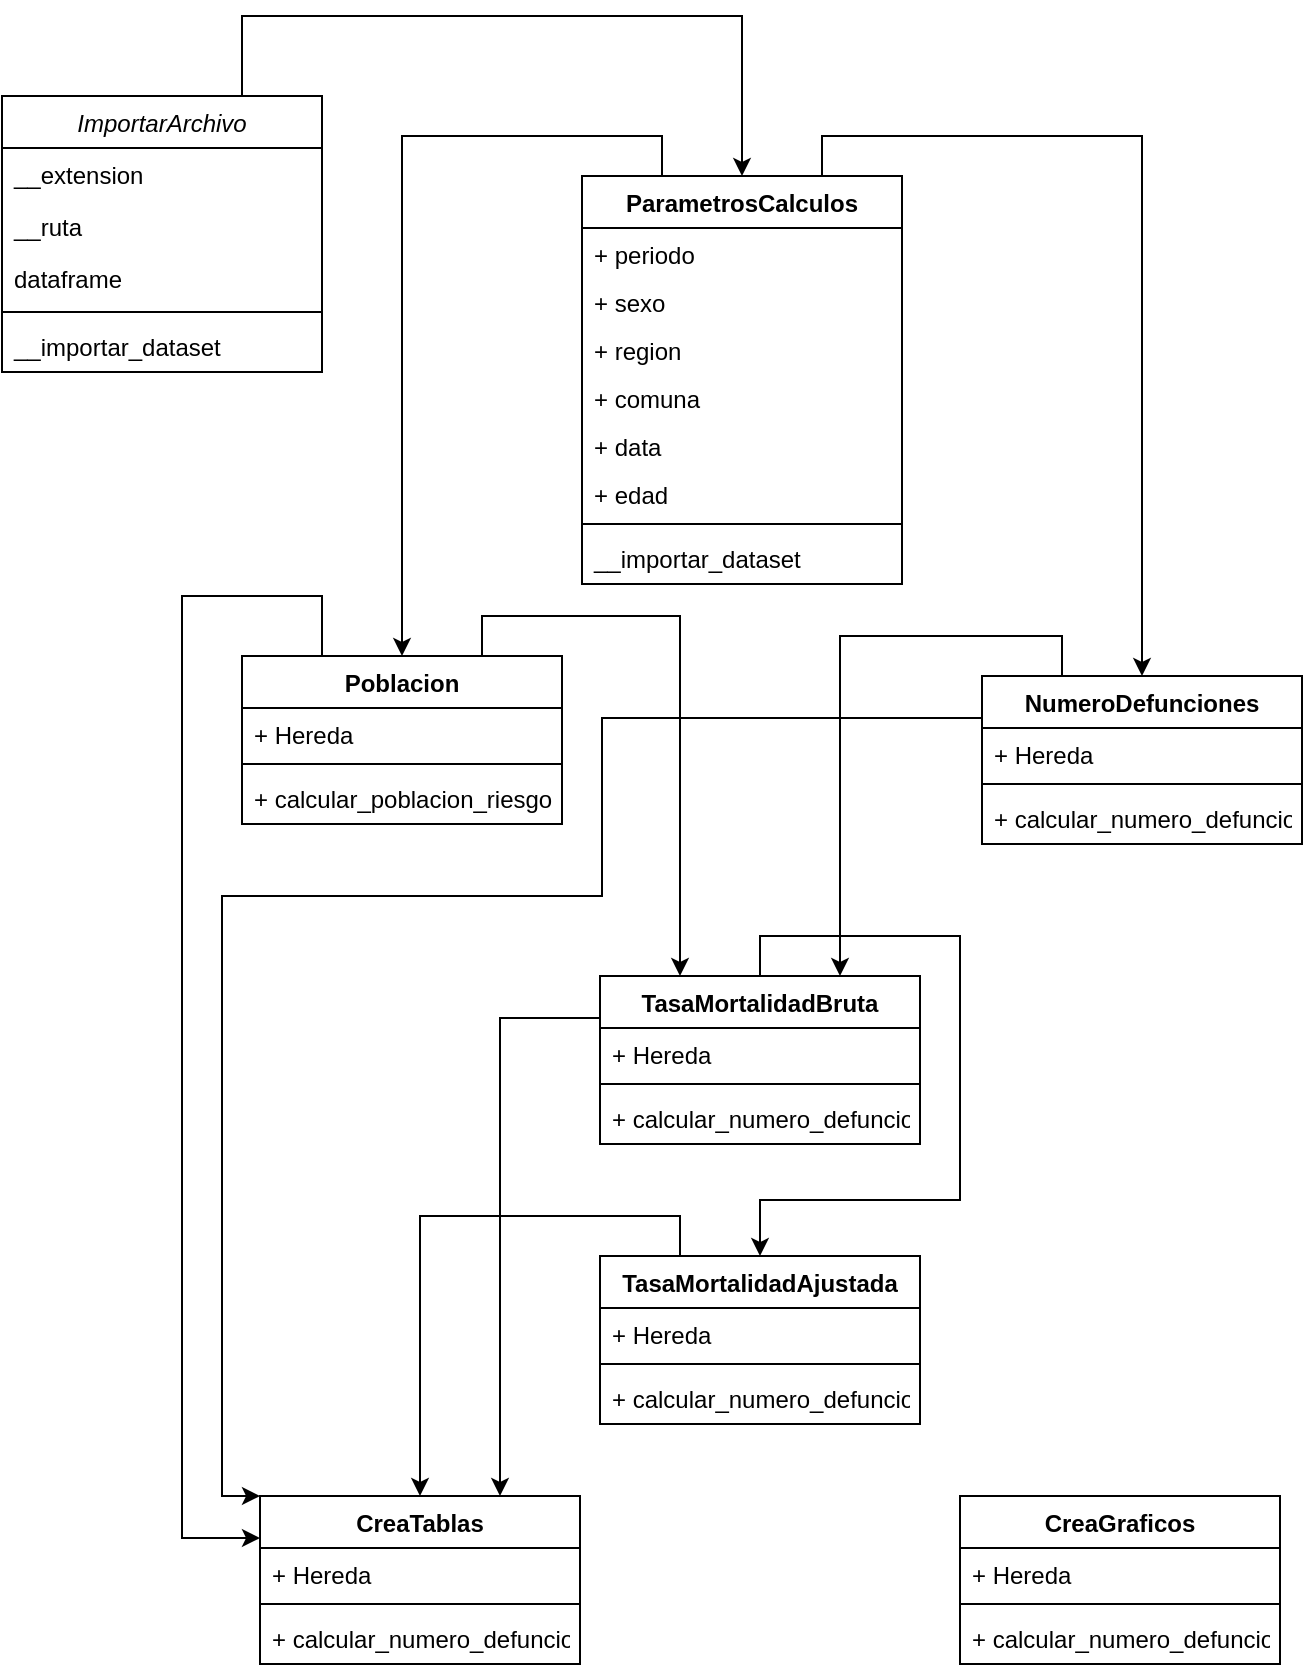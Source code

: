 <mxfile version="16.5.1" type="device"><diagram id="C5RBs43oDa-KdzZeNtuy" name="Page-1"><mxGraphModel dx="1820" dy="1010" grid="1" gridSize="10" guides="1" tooltips="1" connect="1" arrows="1" fold="1" page="1" pageScale="1" pageWidth="827" pageHeight="1169" math="0" shadow="0"><root><mxCell id="WIyWlLk6GJQsqaUBKTNV-0"/><mxCell id="WIyWlLk6GJQsqaUBKTNV-1" parent="WIyWlLk6GJQsqaUBKTNV-0"/><mxCell id="blr62Pe_u3Ho1g_nkJfP-70" style="edgeStyle=orthogonalEdgeStyle;rounded=0;orthogonalLoop=1;jettySize=auto;html=1;exitX=0.75;exitY=0;exitDx=0;exitDy=0;entryX=0.5;entryY=0;entryDx=0;entryDy=0;" edge="1" parent="WIyWlLk6GJQsqaUBKTNV-1" source="zkfFHV4jXpPFQw0GAbJ--0" target="blr62Pe_u3Ho1g_nkJfP-22"><mxGeometry relative="1" as="geometry"><Array as="points"><mxPoint x="150" y="70"/><mxPoint x="400" y="70"/></Array></mxGeometry></mxCell><mxCell id="zkfFHV4jXpPFQw0GAbJ--0" value="ImportarArchivo" style="swimlane;fontStyle=2;align=center;verticalAlign=top;childLayout=stackLayout;horizontal=1;startSize=26;horizontalStack=0;resizeParent=1;resizeLast=0;collapsible=1;marginBottom=0;rounded=0;shadow=0;strokeWidth=1;" parent="WIyWlLk6GJQsqaUBKTNV-1" vertex="1"><mxGeometry x="30" y="110" width="160" height="138" as="geometry"><mxRectangle x="230" y="140" width="160" height="26" as="alternateBounds"/></mxGeometry></mxCell><mxCell id="zkfFHV4jXpPFQw0GAbJ--2" value="__extension" style="text;align=left;verticalAlign=top;spacingLeft=4;spacingRight=4;overflow=hidden;rotatable=0;points=[[0,0.5],[1,0.5]];portConstraint=eastwest;rounded=0;shadow=0;html=0;" parent="zkfFHV4jXpPFQw0GAbJ--0" vertex="1"><mxGeometry y="26" width="160" height="26" as="geometry"/></mxCell><mxCell id="zkfFHV4jXpPFQw0GAbJ--3" value="__ruta" style="text;align=left;verticalAlign=top;spacingLeft=4;spacingRight=4;overflow=hidden;rotatable=0;points=[[0,0.5],[1,0.5]];portConstraint=eastwest;rounded=0;shadow=0;html=0;" parent="zkfFHV4jXpPFQw0GAbJ--0" vertex="1"><mxGeometry y="52" width="160" height="26" as="geometry"/></mxCell><mxCell id="zkfFHV4jXpPFQw0GAbJ--1" value="dataframe" style="text;align=left;verticalAlign=top;spacingLeft=4;spacingRight=4;overflow=hidden;rotatable=0;points=[[0,0.5],[1,0.5]];portConstraint=eastwest;" parent="zkfFHV4jXpPFQw0GAbJ--0" vertex="1"><mxGeometry y="78" width="160" height="26" as="geometry"/></mxCell><mxCell id="zkfFHV4jXpPFQw0GAbJ--4" value="" style="line;html=1;strokeWidth=1;align=left;verticalAlign=middle;spacingTop=-1;spacingLeft=3;spacingRight=3;rotatable=0;labelPosition=right;points=[];portConstraint=eastwest;" parent="zkfFHV4jXpPFQw0GAbJ--0" vertex="1"><mxGeometry y="104" width="160" height="8" as="geometry"/></mxCell><mxCell id="zkfFHV4jXpPFQw0GAbJ--5" value="__importar_dataset" style="text;align=left;verticalAlign=top;spacingLeft=4;spacingRight=4;overflow=hidden;rotatable=0;points=[[0,0.5],[1,0.5]];portConstraint=eastwest;" parent="zkfFHV4jXpPFQw0GAbJ--0" vertex="1"><mxGeometry y="112" width="160" height="26" as="geometry"/></mxCell><mxCell id="blr62Pe_u3Ho1g_nkJfP-58" style="edgeStyle=orthogonalEdgeStyle;rounded=0;orthogonalLoop=1;jettySize=auto;html=1;exitX=0.75;exitY=0;exitDx=0;exitDy=0;entryX=0.25;entryY=0;entryDx=0;entryDy=0;" edge="1" parent="WIyWlLk6GJQsqaUBKTNV-1" source="blr62Pe_u3Ho1g_nkJfP-2" target="blr62Pe_u3Ho1g_nkJfP-34"><mxGeometry relative="1" as="geometry"/></mxCell><mxCell id="blr62Pe_u3Ho1g_nkJfP-65" style="edgeStyle=orthogonalEdgeStyle;rounded=0;orthogonalLoop=1;jettySize=auto;html=1;exitX=0.25;exitY=0;exitDx=0;exitDy=0;entryX=0;entryY=0.25;entryDx=0;entryDy=0;" edge="1" parent="WIyWlLk6GJQsqaUBKTNV-1" source="blr62Pe_u3Ho1g_nkJfP-2" target="blr62Pe_u3Ho1g_nkJfP-45"><mxGeometry relative="1" as="geometry"><mxPoint x="100" y="760" as="targetPoint"/><Array as="points"><mxPoint x="190" y="360"/><mxPoint x="120" y="360"/><mxPoint x="120" y="831"/></Array></mxGeometry></mxCell><mxCell id="blr62Pe_u3Ho1g_nkJfP-2" value="Poblacion" style="swimlane;fontStyle=1;align=center;verticalAlign=top;childLayout=stackLayout;horizontal=1;startSize=26;horizontalStack=0;resizeParent=1;resizeParentMax=0;resizeLast=0;collapsible=1;marginBottom=0;" vertex="1" parent="WIyWlLk6GJQsqaUBKTNV-1"><mxGeometry x="150" y="390" width="160" height="84" as="geometry"/></mxCell><mxCell id="blr62Pe_u3Ho1g_nkJfP-6" value="+ Hereda" style="text;strokeColor=none;fillColor=none;align=left;verticalAlign=top;spacingLeft=4;spacingRight=4;overflow=hidden;rotatable=0;points=[[0,0.5],[1,0.5]];portConstraint=eastwest;" vertex="1" parent="blr62Pe_u3Ho1g_nkJfP-2"><mxGeometry y="26" width="160" height="24" as="geometry"/></mxCell><mxCell id="blr62Pe_u3Ho1g_nkJfP-4" value="" style="line;strokeWidth=1;fillColor=none;align=left;verticalAlign=middle;spacingTop=-1;spacingLeft=3;spacingRight=3;rotatable=0;labelPosition=right;points=[];portConstraint=eastwest;" vertex="1" parent="blr62Pe_u3Ho1g_nkJfP-2"><mxGeometry y="50" width="160" height="8" as="geometry"/></mxCell><mxCell id="blr62Pe_u3Ho1g_nkJfP-5" value="+ calcular_poblacion_riesgo" style="text;strokeColor=none;fillColor=none;align=left;verticalAlign=top;spacingLeft=4;spacingRight=4;overflow=hidden;rotatable=0;points=[[0,0.5],[1,0.5]];portConstraint=eastwest;" vertex="1" parent="blr62Pe_u3Ho1g_nkJfP-2"><mxGeometry y="58" width="160" height="26" as="geometry"/></mxCell><mxCell id="blr62Pe_u3Ho1g_nkJfP-59" style="edgeStyle=orthogonalEdgeStyle;rounded=0;orthogonalLoop=1;jettySize=auto;html=1;exitX=0.25;exitY=0;exitDx=0;exitDy=0;entryX=0.75;entryY=0;entryDx=0;entryDy=0;" edge="1" parent="WIyWlLk6GJQsqaUBKTNV-1" source="blr62Pe_u3Ho1g_nkJfP-12" target="blr62Pe_u3Ho1g_nkJfP-34"><mxGeometry relative="1" as="geometry"/></mxCell><mxCell id="blr62Pe_u3Ho1g_nkJfP-66" style="edgeStyle=orthogonalEdgeStyle;rounded=0;orthogonalLoop=1;jettySize=auto;html=1;exitX=0;exitY=0.25;exitDx=0;exitDy=0;entryX=0;entryY=0;entryDx=0;entryDy=0;" edge="1" parent="WIyWlLk6GJQsqaUBKTNV-1" source="blr62Pe_u3Ho1g_nkJfP-12" target="blr62Pe_u3Ho1g_nkJfP-45"><mxGeometry relative="1" as="geometry"><Array as="points"><mxPoint x="330" y="421"/><mxPoint x="330" y="510"/><mxPoint x="140" y="510"/><mxPoint x="140" y="810"/></Array></mxGeometry></mxCell><mxCell id="blr62Pe_u3Ho1g_nkJfP-12" value="NumeroDefunciones" style="swimlane;fontStyle=1;align=center;verticalAlign=top;childLayout=stackLayout;horizontal=1;startSize=26;horizontalStack=0;resizeParent=1;resizeParentMax=0;resizeLast=0;collapsible=1;marginBottom=0;" vertex="1" parent="WIyWlLk6GJQsqaUBKTNV-1"><mxGeometry x="520" y="400" width="160" height="84" as="geometry"/></mxCell><mxCell id="blr62Pe_u3Ho1g_nkJfP-15" value="+ Hereda" style="text;strokeColor=none;fillColor=none;align=left;verticalAlign=top;spacingLeft=4;spacingRight=4;overflow=hidden;rotatable=0;points=[[0,0.5],[1,0.5]];portConstraint=eastwest;" vertex="1" parent="blr62Pe_u3Ho1g_nkJfP-12"><mxGeometry y="26" width="160" height="24" as="geometry"/></mxCell><mxCell id="blr62Pe_u3Ho1g_nkJfP-20" value="" style="line;strokeWidth=1;fillColor=none;align=left;verticalAlign=middle;spacingTop=-1;spacingLeft=3;spacingRight=3;rotatable=0;labelPosition=right;points=[];portConstraint=eastwest;" vertex="1" parent="blr62Pe_u3Ho1g_nkJfP-12"><mxGeometry y="50" width="160" height="8" as="geometry"/></mxCell><mxCell id="blr62Pe_u3Ho1g_nkJfP-21" value="+ calcular_numero_defunciones" style="text;strokeColor=none;fillColor=none;align=left;verticalAlign=top;spacingLeft=4;spacingRight=4;overflow=hidden;rotatable=0;points=[[0,0.5],[1,0.5]];portConstraint=eastwest;" vertex="1" parent="blr62Pe_u3Ho1g_nkJfP-12"><mxGeometry y="58" width="160" height="26" as="geometry"/></mxCell><mxCell id="blr62Pe_u3Ho1g_nkJfP-67" style="edgeStyle=orthogonalEdgeStyle;rounded=0;orthogonalLoop=1;jettySize=auto;html=1;exitX=0.25;exitY=0;exitDx=0;exitDy=0;entryX=0.5;entryY=0;entryDx=0;entryDy=0;" edge="1" parent="WIyWlLk6GJQsqaUBKTNV-1" source="blr62Pe_u3Ho1g_nkJfP-22" target="blr62Pe_u3Ho1g_nkJfP-2"><mxGeometry relative="1" as="geometry"/></mxCell><mxCell id="blr62Pe_u3Ho1g_nkJfP-68" style="edgeStyle=orthogonalEdgeStyle;rounded=0;orthogonalLoop=1;jettySize=auto;html=1;exitX=0.75;exitY=0;exitDx=0;exitDy=0;" edge="1" parent="WIyWlLk6GJQsqaUBKTNV-1" source="blr62Pe_u3Ho1g_nkJfP-22" target="blr62Pe_u3Ho1g_nkJfP-12"><mxGeometry relative="1" as="geometry"/></mxCell><mxCell id="blr62Pe_u3Ho1g_nkJfP-22" value="ParametrosCalculos" style="swimlane;fontStyle=1;align=center;verticalAlign=top;childLayout=stackLayout;horizontal=1;startSize=26;horizontalStack=0;resizeParent=1;resizeParentMax=0;resizeLast=0;collapsible=1;marginBottom=0;" vertex="1" parent="WIyWlLk6GJQsqaUBKTNV-1"><mxGeometry x="320" y="150" width="160" height="204" as="geometry"/></mxCell><mxCell id="blr62Pe_u3Ho1g_nkJfP-23" value="+ periodo" style="text;strokeColor=none;fillColor=none;align=left;verticalAlign=top;spacingLeft=4;spacingRight=4;overflow=hidden;rotatable=0;points=[[0,0.5],[1,0.5]];portConstraint=eastwest;" vertex="1" parent="blr62Pe_u3Ho1g_nkJfP-22"><mxGeometry y="26" width="160" height="24" as="geometry"/></mxCell><mxCell id="blr62Pe_u3Ho1g_nkJfP-24" value="+ sexo" style="text;strokeColor=none;fillColor=none;align=left;verticalAlign=top;spacingLeft=4;spacingRight=4;overflow=hidden;rotatable=0;points=[[0,0.5],[1,0.5]];portConstraint=eastwest;" vertex="1" parent="blr62Pe_u3Ho1g_nkJfP-22"><mxGeometry y="50" width="160" height="24" as="geometry"/></mxCell><mxCell id="blr62Pe_u3Ho1g_nkJfP-25" value="+ region" style="text;strokeColor=none;fillColor=none;align=left;verticalAlign=top;spacingLeft=4;spacingRight=4;overflow=hidden;rotatable=0;points=[[0,0.5],[1,0.5]];portConstraint=eastwest;" vertex="1" parent="blr62Pe_u3Ho1g_nkJfP-22"><mxGeometry y="74" width="160" height="24" as="geometry"/></mxCell><mxCell id="blr62Pe_u3Ho1g_nkJfP-26" value="+ comuna" style="text;strokeColor=none;fillColor=none;align=left;verticalAlign=top;spacingLeft=4;spacingRight=4;overflow=hidden;rotatable=0;points=[[0,0.5],[1,0.5]];portConstraint=eastwest;" vertex="1" parent="blr62Pe_u3Ho1g_nkJfP-22"><mxGeometry y="98" width="160" height="24" as="geometry"/></mxCell><mxCell id="blr62Pe_u3Ho1g_nkJfP-27" value="+ data" style="text;strokeColor=none;fillColor=none;align=left;verticalAlign=top;spacingLeft=4;spacingRight=4;overflow=hidden;rotatable=0;points=[[0,0.5],[1,0.5]];portConstraint=eastwest;" vertex="1" parent="blr62Pe_u3Ho1g_nkJfP-22"><mxGeometry y="122" width="160" height="24" as="geometry"/></mxCell><mxCell id="blr62Pe_u3Ho1g_nkJfP-28" value="+ edad" style="text;strokeColor=none;fillColor=none;align=left;verticalAlign=top;spacingLeft=4;spacingRight=4;overflow=hidden;rotatable=0;points=[[0,0.5],[1,0.5]];portConstraint=eastwest;" vertex="1" parent="blr62Pe_u3Ho1g_nkJfP-22"><mxGeometry y="146" width="160" height="24" as="geometry"/></mxCell><mxCell id="blr62Pe_u3Ho1g_nkJfP-29" value="" style="line;strokeWidth=1;fillColor=none;align=left;verticalAlign=middle;spacingTop=-1;spacingLeft=3;spacingRight=3;rotatable=0;labelPosition=right;points=[];portConstraint=eastwest;" vertex="1" parent="blr62Pe_u3Ho1g_nkJfP-22"><mxGeometry y="170" width="160" height="8" as="geometry"/></mxCell><mxCell id="blr62Pe_u3Ho1g_nkJfP-30" value="__importar_dataset" style="text;strokeColor=none;fillColor=none;align=left;verticalAlign=top;spacingLeft=4;spacingRight=4;overflow=hidden;rotatable=0;points=[[0,0.5],[1,0.5]];portConstraint=eastwest;" vertex="1" parent="blr62Pe_u3Ho1g_nkJfP-22"><mxGeometry y="178" width="160" height="26" as="geometry"/></mxCell><mxCell id="blr62Pe_u3Ho1g_nkJfP-60" style="edgeStyle=orthogonalEdgeStyle;rounded=0;orthogonalLoop=1;jettySize=auto;html=1;exitX=0.5;exitY=0;exitDx=0;exitDy=0;entryX=0.5;entryY=0;entryDx=0;entryDy=0;" edge="1" parent="WIyWlLk6GJQsqaUBKTNV-1" source="blr62Pe_u3Ho1g_nkJfP-34" target="blr62Pe_u3Ho1g_nkJfP-40"><mxGeometry relative="1" as="geometry"/></mxCell><mxCell id="blr62Pe_u3Ho1g_nkJfP-64" style="edgeStyle=orthogonalEdgeStyle;rounded=0;orthogonalLoop=1;jettySize=auto;html=1;exitX=0;exitY=0.25;exitDx=0;exitDy=0;entryX=0.75;entryY=0;entryDx=0;entryDy=0;" edge="1" parent="WIyWlLk6GJQsqaUBKTNV-1" source="blr62Pe_u3Ho1g_nkJfP-34" target="blr62Pe_u3Ho1g_nkJfP-45"><mxGeometry relative="1" as="geometry"/></mxCell><mxCell id="blr62Pe_u3Ho1g_nkJfP-34" value="TasaMortalidadBruta" style="swimlane;fontStyle=1;align=center;verticalAlign=top;childLayout=stackLayout;horizontal=1;startSize=26;horizontalStack=0;resizeParent=1;resizeParentMax=0;resizeLast=0;collapsible=1;marginBottom=0;" vertex="1" parent="WIyWlLk6GJQsqaUBKTNV-1"><mxGeometry x="329" y="550" width="160" height="84" as="geometry"/></mxCell><mxCell id="blr62Pe_u3Ho1g_nkJfP-35" value="+ Hereda" style="text;strokeColor=none;fillColor=none;align=left;verticalAlign=top;spacingLeft=4;spacingRight=4;overflow=hidden;rotatable=0;points=[[0,0.5],[1,0.5]];portConstraint=eastwest;" vertex="1" parent="blr62Pe_u3Ho1g_nkJfP-34"><mxGeometry y="26" width="160" height="24" as="geometry"/></mxCell><mxCell id="blr62Pe_u3Ho1g_nkJfP-36" value="" style="line;strokeWidth=1;fillColor=none;align=left;verticalAlign=middle;spacingTop=-1;spacingLeft=3;spacingRight=3;rotatable=0;labelPosition=right;points=[];portConstraint=eastwest;" vertex="1" parent="blr62Pe_u3Ho1g_nkJfP-34"><mxGeometry y="50" width="160" height="8" as="geometry"/></mxCell><mxCell id="blr62Pe_u3Ho1g_nkJfP-37" value="+ calcular_numero_defunciones" style="text;strokeColor=none;fillColor=none;align=left;verticalAlign=top;spacingLeft=4;spacingRight=4;overflow=hidden;rotatable=0;points=[[0,0.5],[1,0.5]];portConstraint=eastwest;" vertex="1" parent="blr62Pe_u3Ho1g_nkJfP-34"><mxGeometry y="58" width="160" height="26" as="geometry"/></mxCell><mxCell id="blr62Pe_u3Ho1g_nkJfP-61" style="edgeStyle=orthogonalEdgeStyle;rounded=0;orthogonalLoop=1;jettySize=auto;html=1;exitX=0.25;exitY=0;exitDx=0;exitDy=0;entryX=0.5;entryY=0;entryDx=0;entryDy=0;" edge="1" parent="WIyWlLk6GJQsqaUBKTNV-1" source="blr62Pe_u3Ho1g_nkJfP-40" target="blr62Pe_u3Ho1g_nkJfP-45"><mxGeometry relative="1" as="geometry"/></mxCell><mxCell id="blr62Pe_u3Ho1g_nkJfP-40" value="TasaMortalidadAjustada" style="swimlane;fontStyle=1;align=center;verticalAlign=top;childLayout=stackLayout;horizontal=1;startSize=26;horizontalStack=0;resizeParent=1;resizeParentMax=0;resizeLast=0;collapsible=1;marginBottom=0;" vertex="1" parent="WIyWlLk6GJQsqaUBKTNV-1"><mxGeometry x="329" y="690" width="160" height="84" as="geometry"/></mxCell><mxCell id="blr62Pe_u3Ho1g_nkJfP-41" value="+ Hereda" style="text;strokeColor=none;fillColor=none;align=left;verticalAlign=top;spacingLeft=4;spacingRight=4;overflow=hidden;rotatable=0;points=[[0,0.5],[1,0.5]];portConstraint=eastwest;" vertex="1" parent="blr62Pe_u3Ho1g_nkJfP-40"><mxGeometry y="26" width="160" height="24" as="geometry"/></mxCell><mxCell id="blr62Pe_u3Ho1g_nkJfP-42" value="" style="line;strokeWidth=1;fillColor=none;align=left;verticalAlign=middle;spacingTop=-1;spacingLeft=3;spacingRight=3;rotatable=0;labelPosition=right;points=[];portConstraint=eastwest;" vertex="1" parent="blr62Pe_u3Ho1g_nkJfP-40"><mxGeometry y="50" width="160" height="8" as="geometry"/></mxCell><mxCell id="blr62Pe_u3Ho1g_nkJfP-43" value="+ calcular_numero_defunciones" style="text;strokeColor=none;fillColor=none;align=left;verticalAlign=top;spacingLeft=4;spacingRight=4;overflow=hidden;rotatable=0;points=[[0,0.5],[1,0.5]];portConstraint=eastwest;" vertex="1" parent="blr62Pe_u3Ho1g_nkJfP-40"><mxGeometry y="58" width="160" height="26" as="geometry"/></mxCell><mxCell id="blr62Pe_u3Ho1g_nkJfP-45" value="CreaTablas" style="swimlane;fontStyle=1;align=center;verticalAlign=top;childLayout=stackLayout;horizontal=1;startSize=26;horizontalStack=0;resizeParent=1;resizeParentMax=0;resizeLast=0;collapsible=1;marginBottom=0;" vertex="1" parent="WIyWlLk6GJQsqaUBKTNV-1"><mxGeometry x="159" y="810" width="160" height="84" as="geometry"/></mxCell><mxCell id="blr62Pe_u3Ho1g_nkJfP-46" value="+ Hereda" style="text;strokeColor=none;fillColor=none;align=left;verticalAlign=top;spacingLeft=4;spacingRight=4;overflow=hidden;rotatable=0;points=[[0,0.5],[1,0.5]];portConstraint=eastwest;" vertex="1" parent="blr62Pe_u3Ho1g_nkJfP-45"><mxGeometry y="26" width="160" height="24" as="geometry"/></mxCell><mxCell id="blr62Pe_u3Ho1g_nkJfP-47" value="" style="line;strokeWidth=1;fillColor=none;align=left;verticalAlign=middle;spacingTop=-1;spacingLeft=3;spacingRight=3;rotatable=0;labelPosition=right;points=[];portConstraint=eastwest;" vertex="1" parent="blr62Pe_u3Ho1g_nkJfP-45"><mxGeometry y="50" width="160" height="8" as="geometry"/></mxCell><mxCell id="blr62Pe_u3Ho1g_nkJfP-48" value="+ calcular_numero_defunciones" style="text;strokeColor=none;fillColor=none;align=left;verticalAlign=top;spacingLeft=4;spacingRight=4;overflow=hidden;rotatable=0;points=[[0,0.5],[1,0.5]];portConstraint=eastwest;" vertex="1" parent="blr62Pe_u3Ho1g_nkJfP-45"><mxGeometry y="58" width="160" height="26" as="geometry"/></mxCell><mxCell id="blr62Pe_u3Ho1g_nkJfP-49" value="CreaGraficos" style="swimlane;fontStyle=1;align=center;verticalAlign=top;childLayout=stackLayout;horizontal=1;startSize=26;horizontalStack=0;resizeParent=1;resizeParentMax=0;resizeLast=0;collapsible=1;marginBottom=0;" vertex="1" parent="WIyWlLk6GJQsqaUBKTNV-1"><mxGeometry x="509" y="810" width="160" height="84" as="geometry"/></mxCell><mxCell id="blr62Pe_u3Ho1g_nkJfP-50" value="+ Hereda" style="text;strokeColor=none;fillColor=none;align=left;verticalAlign=top;spacingLeft=4;spacingRight=4;overflow=hidden;rotatable=0;points=[[0,0.5],[1,0.5]];portConstraint=eastwest;" vertex="1" parent="blr62Pe_u3Ho1g_nkJfP-49"><mxGeometry y="26" width="160" height="24" as="geometry"/></mxCell><mxCell id="blr62Pe_u3Ho1g_nkJfP-51" value="" style="line;strokeWidth=1;fillColor=none;align=left;verticalAlign=middle;spacingTop=-1;spacingLeft=3;spacingRight=3;rotatable=0;labelPosition=right;points=[];portConstraint=eastwest;" vertex="1" parent="blr62Pe_u3Ho1g_nkJfP-49"><mxGeometry y="50" width="160" height="8" as="geometry"/></mxCell><mxCell id="blr62Pe_u3Ho1g_nkJfP-52" value="+ calcular_numero_defunciones" style="text;strokeColor=none;fillColor=none;align=left;verticalAlign=top;spacingLeft=4;spacingRight=4;overflow=hidden;rotatable=0;points=[[0,0.5],[1,0.5]];portConstraint=eastwest;" vertex="1" parent="blr62Pe_u3Ho1g_nkJfP-49"><mxGeometry y="58" width="160" height="26" as="geometry"/></mxCell></root></mxGraphModel></diagram></mxfile>
